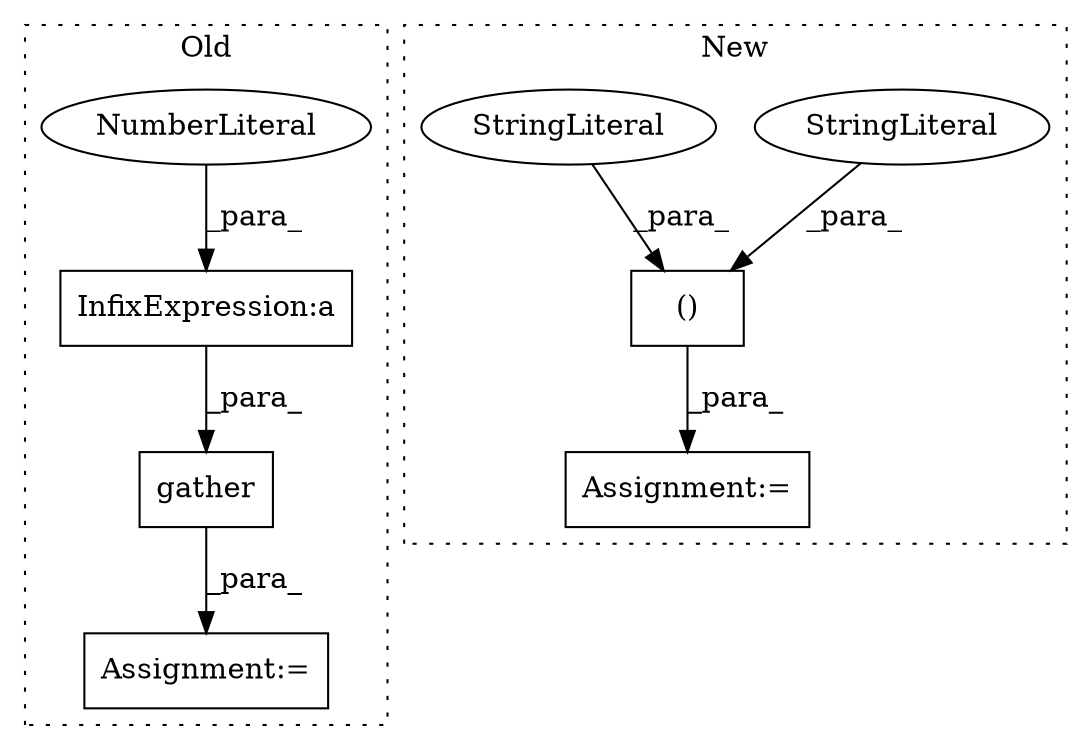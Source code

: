 digraph G {
subgraph cluster0 {
1 [label="gather" a="32" s="15087,15144" l="7,1" shape="box"];
3 [label="Assignment:=" a="7" s="15075" l="1" shape="box"];
7 [label="InfixExpression:a" a="27" s="15140" l="3" shape="box"];
8 [label="NumberLiteral" a="34" s="15143" l="1" shape="ellipse"];
label = "Old";
style="dotted";
}
subgraph cluster1 {
2 [label="()" a="106" s="15178" l="47" shape="box"];
4 [label="Assignment:=" a="7" s="15170" l="1" shape="box"];
5 [label="StringLiteral" a="45" s="15209" l="16" shape="ellipse"];
6 [label="StringLiteral" a="45" s="15178" l="18" shape="ellipse"];
label = "New";
style="dotted";
}
1 -> 3 [label="_para_"];
2 -> 4 [label="_para_"];
5 -> 2 [label="_para_"];
6 -> 2 [label="_para_"];
7 -> 1 [label="_para_"];
8 -> 7 [label="_para_"];
}